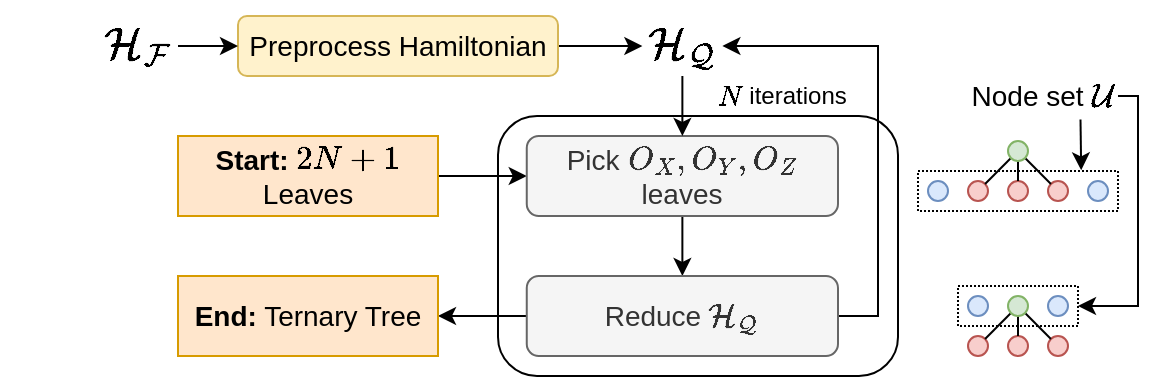 <mxfile version="23.1.5" type="device">
  <diagram name="Page-1" id="XSTngTHadWL3oMXn-4aR">
    <mxGraphModel dx="896" dy="534" grid="1" gridSize="10" guides="1" tooltips="1" connect="1" arrows="1" fold="1" page="1" pageScale="1" pageWidth="850" pageHeight="1100" math="1" shadow="0">
      <root>
        <mxCell id="0" />
        <mxCell id="1" parent="0" />
        <mxCell id="_y6Vtr1rJQw9KrITYvO4-44" value="" style="rounded=0;whiteSpace=wrap;html=1;dashed=1;dashPattern=1 1;" parent="1" vertex="1">
          <mxGeometry x="490" y="295" width="60" height="20" as="geometry" />
        </mxCell>
        <mxCell id="_y6Vtr1rJQw9KrITYvO4-36" value="" style="rounded=0;whiteSpace=wrap;html=1;dashed=1;dashPattern=1 1;" parent="1" vertex="1">
          <mxGeometry x="470" y="237.5" width="100" height="20" as="geometry" />
        </mxCell>
        <mxCell id="_y6Vtr1rJQw9KrITYvO4-5" value="" style="rounded=1;whiteSpace=wrap;html=1;" parent="1" vertex="1">
          <mxGeometry x="260" y="210" width="200" height="130" as="geometry" />
        </mxCell>
        <mxCell id="_y6Vtr1rJQw9KrITYvO4-10" style="edgeStyle=orthogonalEdgeStyle;rounded=0;orthogonalLoop=1;jettySize=auto;html=1;exitX=1;exitY=0.5;exitDx=0;exitDy=0;entryX=0;entryY=0.5;entryDx=0;entryDy=0;" parent="1" source="_y6Vtr1rJQw9KrITYvO4-1" target="_y6Vtr1rJQw9KrITYvO4-9" edge="1">
          <mxGeometry relative="1" as="geometry" />
        </mxCell>
        <mxCell id="_y6Vtr1rJQw9KrITYvO4-1" value="Preprocess&amp;nbsp;&lt;span style=&quot;background-color: initial; font-size: 14px;&quot;&gt;Hamiltonian&lt;/span&gt;" style="rounded=1;whiteSpace=wrap;html=1;fillColor=#fff2cc;strokeColor=#d6b656;fontSize=14;" parent="1" vertex="1">
          <mxGeometry x="130" y="160" width="160" height="30" as="geometry" />
        </mxCell>
        <mxCell id="_y6Vtr1rJQw9KrITYvO4-13" style="edgeStyle=orthogonalEdgeStyle;rounded=0;orthogonalLoop=1;jettySize=auto;html=1;exitX=1;exitY=0.5;exitDx=0;exitDy=0;entryX=0;entryY=0.5;entryDx=0;entryDy=0;" parent="1" source="_y6Vtr1rJQw9KrITYvO4-3" target="_y6Vtr1rJQw9KrITYvO4-7" edge="1">
          <mxGeometry relative="1" as="geometry" />
        </mxCell>
        <mxCell id="_y6Vtr1rJQw9KrITYvO4-3" value="&lt;b style=&quot;font-size: 14px;&quot;&gt;Start: &lt;/b&gt;\(2N+1\) Leaves" style="shape=parallelogram;perimeter=parallelogramPerimeter;whiteSpace=wrap;html=1;fixedSize=1;fillColor=#ffe6cc;strokeColor=#d79b00;size=0;fontSize=14;" parent="1" vertex="1">
          <mxGeometry x="100" y="220" width="130" height="40" as="geometry" />
        </mxCell>
        <mxCell id="_y6Vtr1rJQw9KrITYvO4-6" value="\(N\) iterations" style="text;html=1;align=center;verticalAlign=middle;whiteSpace=wrap;rounded=0;" parent="1" vertex="1">
          <mxGeometry x="322.5" y="190" width="157.5" height="20" as="geometry" />
        </mxCell>
        <mxCell id="_y6Vtr1rJQw9KrITYvO4-16" style="edgeStyle=orthogonalEdgeStyle;rounded=0;orthogonalLoop=1;jettySize=auto;html=1;exitX=0.5;exitY=1;exitDx=0;exitDy=0;entryX=0.5;entryY=0;entryDx=0;entryDy=0;" parent="1" source="_y6Vtr1rJQw9KrITYvO4-7" target="_y6Vtr1rJQw9KrITYvO4-15" edge="1">
          <mxGeometry relative="1" as="geometry" />
        </mxCell>
        <mxCell id="_y6Vtr1rJQw9KrITYvO4-7" value="Pick \(O_X,O_Y,O_Z\) leaves" style="rounded=1;whiteSpace=wrap;html=1;fillColor=#f5f5f5;strokeColor=#666666;fontColor=#333333;fontSize=14;" parent="1" vertex="1">
          <mxGeometry x="274.38" y="220" width="155.62" height="40" as="geometry" />
        </mxCell>
        <mxCell id="_y6Vtr1rJQw9KrITYvO4-14" style="edgeStyle=orthogonalEdgeStyle;rounded=0;orthogonalLoop=1;jettySize=auto;html=1;exitX=0.5;exitY=1;exitDx=0;exitDy=0;entryX=0.5;entryY=0;entryDx=0;entryDy=0;" parent="1" source="_y6Vtr1rJQw9KrITYvO4-9" target="_y6Vtr1rJQw9KrITYvO4-7" edge="1">
          <mxGeometry relative="1" as="geometry" />
        </mxCell>
        <mxCell id="_y6Vtr1rJQw9KrITYvO4-9" value="\(\mathcal{H_Q}\)" style="text;html=1;align=center;verticalAlign=middle;whiteSpace=wrap;rounded=0;fontSize=19;" parent="1" vertex="1">
          <mxGeometry x="332.19" y="160" width="40" height="30" as="geometry" />
        </mxCell>
        <mxCell id="_y6Vtr1rJQw9KrITYvO4-17" style="edgeStyle=orthogonalEdgeStyle;rounded=0;orthogonalLoop=1;jettySize=auto;html=1;exitX=1;exitY=0.5;exitDx=0;exitDy=0;entryX=1;entryY=0.5;entryDx=0;entryDy=0;" parent="1" source="_y6Vtr1rJQw9KrITYvO4-15" target="_y6Vtr1rJQw9KrITYvO4-9" edge="1">
          <mxGeometry relative="1" as="geometry">
            <Array as="points">
              <mxPoint x="450" y="310" />
              <mxPoint x="450" y="175" />
            </Array>
          </mxGeometry>
        </mxCell>
        <mxCell id="_y6Vtr1rJQw9KrITYvO4-46" style="edgeStyle=orthogonalEdgeStyle;rounded=0;orthogonalLoop=1;jettySize=auto;html=1;exitX=0;exitY=0.5;exitDx=0;exitDy=0;entryX=1;entryY=0.5;entryDx=0;entryDy=0;" parent="1" source="_y6Vtr1rJQw9KrITYvO4-15" target="_y6Vtr1rJQw9KrITYvO4-45" edge="1">
          <mxGeometry relative="1" as="geometry" />
        </mxCell>
        <mxCell id="_y6Vtr1rJQw9KrITYvO4-15" value="Reduce \(\mathcal{H_Q}\)" style="rounded=1;whiteSpace=wrap;html=1;fillColor=#f5f5f5;strokeColor=#666666;fontColor=#333333;fontSize=14;" parent="1" vertex="1">
          <mxGeometry x="274.38" y="290" width="155.62" height="40" as="geometry" />
        </mxCell>
        <mxCell id="_y6Vtr1rJQw9KrITYvO4-18" value="" style="ellipse;whiteSpace=wrap;html=1;aspect=fixed;fillColor=#dae8fc;strokeColor=#6c8ebf;" parent="1" vertex="1">
          <mxGeometry x="475" y="242.5" width="10" height="10" as="geometry" />
        </mxCell>
        <mxCell id="_y6Vtr1rJQw9KrITYvO4-19" value="" style="ellipse;whiteSpace=wrap;html=1;aspect=fixed;fillColor=#f8cecc;strokeColor=#b85450;" parent="1" vertex="1">
          <mxGeometry x="495" y="242.5" width="10" height="10" as="geometry" />
        </mxCell>
        <mxCell id="_y6Vtr1rJQw9KrITYvO4-20" value="" style="ellipse;whiteSpace=wrap;html=1;aspect=fixed;fillColor=#f8cecc;strokeColor=#b85450;" parent="1" vertex="1">
          <mxGeometry x="515" y="242.5" width="10" height="10" as="geometry" />
        </mxCell>
        <mxCell id="_y6Vtr1rJQw9KrITYvO4-21" value="" style="ellipse;whiteSpace=wrap;html=1;aspect=fixed;fillColor=#f8cecc;strokeColor=#b85450;" parent="1" vertex="1">
          <mxGeometry x="535" y="242.5" width="10" height="10" as="geometry" />
        </mxCell>
        <mxCell id="_y6Vtr1rJQw9KrITYvO4-22" value="" style="ellipse;whiteSpace=wrap;html=1;aspect=fixed;fillColor=#dae8fc;strokeColor=#6c8ebf;" parent="1" vertex="1">
          <mxGeometry x="555" y="242.5" width="10" height="10" as="geometry" />
        </mxCell>
        <mxCell id="_y6Vtr1rJQw9KrITYvO4-24" style="rounded=0;orthogonalLoop=1;jettySize=auto;html=1;exitX=0;exitY=1;exitDx=0;exitDy=0;entryX=1;entryY=0;entryDx=0;entryDy=0;endArrow=none;endFill=0;" parent="1" source="_y6Vtr1rJQw9KrITYvO4-23" target="_y6Vtr1rJQw9KrITYvO4-19" edge="1">
          <mxGeometry relative="1" as="geometry" />
        </mxCell>
        <mxCell id="_y6Vtr1rJQw9KrITYvO4-25" style="rounded=0;orthogonalLoop=1;jettySize=auto;html=1;exitX=0.5;exitY=1;exitDx=0;exitDy=0;entryX=0.5;entryY=0;entryDx=0;entryDy=0;endArrow=none;endFill=0;" parent="1" source="_y6Vtr1rJQw9KrITYvO4-23" target="_y6Vtr1rJQw9KrITYvO4-20" edge="1">
          <mxGeometry relative="1" as="geometry" />
        </mxCell>
        <mxCell id="_y6Vtr1rJQw9KrITYvO4-26" style="rounded=0;orthogonalLoop=1;jettySize=auto;html=1;exitX=1;exitY=1;exitDx=0;exitDy=0;entryX=0;entryY=0;entryDx=0;entryDy=0;endArrow=none;endFill=0;" parent="1" source="_y6Vtr1rJQw9KrITYvO4-23" target="_y6Vtr1rJQw9KrITYvO4-21" edge="1">
          <mxGeometry relative="1" as="geometry" />
        </mxCell>
        <mxCell id="_y6Vtr1rJQw9KrITYvO4-23" value="" style="ellipse;whiteSpace=wrap;html=1;aspect=fixed;fillColor=#d5e8d4;strokeColor=#82b366;" parent="1" vertex="1">
          <mxGeometry x="515" y="222.5" width="10" height="10" as="geometry" />
        </mxCell>
        <mxCell id="_y6Vtr1rJQw9KrITYvO4-27" value="" style="ellipse;whiteSpace=wrap;html=1;aspect=fixed;fillColor=#dae8fc;strokeColor=#6c8ebf;" parent="1" vertex="1">
          <mxGeometry x="495" y="300" width="10" height="10" as="geometry" />
        </mxCell>
        <mxCell id="_y6Vtr1rJQw9KrITYvO4-31" value="" style="ellipse;whiteSpace=wrap;html=1;aspect=fixed;fillColor=#dae8fc;strokeColor=#6c8ebf;" parent="1" vertex="1">
          <mxGeometry x="535" y="300" width="10" height="10" as="geometry" />
        </mxCell>
        <mxCell id="_y6Vtr1rJQw9KrITYvO4-37" value="" style="ellipse;whiteSpace=wrap;html=1;aspect=fixed;fillColor=#f8cecc;strokeColor=#b85450;" parent="1" vertex="1">
          <mxGeometry x="495" y="320" width="10" height="10" as="geometry" />
        </mxCell>
        <mxCell id="_y6Vtr1rJQw9KrITYvO4-38" value="" style="ellipse;whiteSpace=wrap;html=1;aspect=fixed;fillColor=#f8cecc;strokeColor=#b85450;" parent="1" vertex="1">
          <mxGeometry x="515" y="320" width="10" height="10" as="geometry" />
        </mxCell>
        <mxCell id="_y6Vtr1rJQw9KrITYvO4-39" value="" style="ellipse;whiteSpace=wrap;html=1;aspect=fixed;fillColor=#f8cecc;strokeColor=#b85450;" parent="1" vertex="1">
          <mxGeometry x="535" y="320" width="10" height="10" as="geometry" />
        </mxCell>
        <mxCell id="_y6Vtr1rJQw9KrITYvO4-40" style="rounded=0;orthogonalLoop=1;jettySize=auto;html=1;exitX=0;exitY=1;exitDx=0;exitDy=0;entryX=1;entryY=0;entryDx=0;entryDy=0;endArrow=none;endFill=0;" parent="1" source="_y6Vtr1rJQw9KrITYvO4-43" target="_y6Vtr1rJQw9KrITYvO4-37" edge="1">
          <mxGeometry relative="1" as="geometry" />
        </mxCell>
        <mxCell id="_y6Vtr1rJQw9KrITYvO4-41" style="rounded=0;orthogonalLoop=1;jettySize=auto;html=1;exitX=0.5;exitY=1;exitDx=0;exitDy=0;entryX=0.5;entryY=0;entryDx=0;entryDy=0;endArrow=none;endFill=0;" parent="1" source="_y6Vtr1rJQw9KrITYvO4-43" target="_y6Vtr1rJQw9KrITYvO4-38" edge="1">
          <mxGeometry relative="1" as="geometry" />
        </mxCell>
        <mxCell id="_y6Vtr1rJQw9KrITYvO4-42" style="rounded=0;orthogonalLoop=1;jettySize=auto;html=1;exitX=1;exitY=1;exitDx=0;exitDy=0;entryX=0;entryY=0;entryDx=0;entryDy=0;endArrow=none;endFill=0;" parent="1" source="_y6Vtr1rJQw9KrITYvO4-43" target="_y6Vtr1rJQw9KrITYvO4-39" edge="1">
          <mxGeometry relative="1" as="geometry" />
        </mxCell>
        <mxCell id="_y6Vtr1rJQw9KrITYvO4-43" value="" style="ellipse;whiteSpace=wrap;html=1;aspect=fixed;fillColor=#d5e8d4;strokeColor=#82b366;" parent="1" vertex="1">
          <mxGeometry x="515" y="300" width="10" height="10" as="geometry" />
        </mxCell>
        <mxCell id="_y6Vtr1rJQw9KrITYvO4-45" value="&lt;b style=&quot;font-size: 14px;&quot;&gt;End:&lt;/b&gt; Ternary Tree" style="shape=parallelogram;perimeter=parallelogramPerimeter;whiteSpace=wrap;html=1;fixedSize=1;fillColor=#ffe6cc;strokeColor=#d79b00;size=0;fontSize=14;" parent="1" vertex="1">
          <mxGeometry x="100" y="290" width="130" height="40" as="geometry" />
        </mxCell>
        <mxCell id="wSwexDuyd44UeosYjc3W-6" style="edgeStyle=orthogonalEdgeStyle;rounded=0;orthogonalLoop=1;jettySize=auto;html=1;exitX=1;exitY=0.5;exitDx=0;exitDy=0;entryX=1;entryY=0.5;entryDx=0;entryDy=0;" parent="1" source="wSwexDuyd44UeosYjc3W-2" target="_y6Vtr1rJQw9KrITYvO4-44" edge="1">
          <mxGeometry relative="1" as="geometry">
            <Array as="points">
              <mxPoint x="580" y="200" />
              <mxPoint x="580" y="305" />
            </Array>
          </mxGeometry>
        </mxCell>
        <mxCell id="wSwexDuyd44UeosYjc3W-2" value="Node set \(\mathcal{U}\)" style="text;html=1;align=center;verticalAlign=middle;whiteSpace=wrap;rounded=0;fontSize=14;" parent="1" vertex="1">
          <mxGeometry x="495" y="188.28" width="75" height="23.44" as="geometry" />
        </mxCell>
        <mxCell id="wSwexDuyd44UeosYjc3W-5" style="edgeStyle=orthogonalEdgeStyle;rounded=0;orthogonalLoop=1;jettySize=auto;html=1;exitX=0.75;exitY=1;exitDx=0;exitDy=0;entryX=0.816;entryY=-0.017;entryDx=0;entryDy=0;entryPerimeter=0;" parent="1" source="wSwexDuyd44UeosYjc3W-2" target="_y6Vtr1rJQw9KrITYvO4-36" edge="1">
          <mxGeometry relative="1" as="geometry" />
        </mxCell>
        <mxCell id="ejnEZZWBq9y-tjPMaSRe-2" style="edgeStyle=orthogonalEdgeStyle;rounded=0;orthogonalLoop=1;jettySize=auto;html=1;exitX=1;exitY=0.5;exitDx=0;exitDy=0;entryX=0;entryY=0.5;entryDx=0;entryDy=0;" edge="1" parent="1" source="ejnEZZWBq9y-tjPMaSRe-1" target="_y6Vtr1rJQw9KrITYvO4-1">
          <mxGeometry relative="1" as="geometry" />
        </mxCell>
        <mxCell id="ejnEZZWBq9y-tjPMaSRe-1" value="\(\mathcal{H_F}\)" style="text;html=1;align=center;verticalAlign=middle;whiteSpace=wrap;rounded=0;fontSize=19;" vertex="1" parent="1">
          <mxGeometry x="60" y="160" width="40" height="30" as="geometry" />
        </mxCell>
      </root>
    </mxGraphModel>
  </diagram>
</mxfile>
